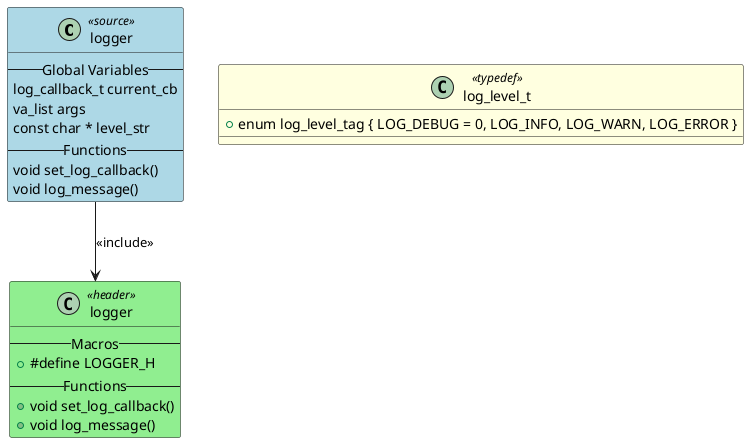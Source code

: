 @startuml logger

class "logger" as LOGGER <<source>> #LightBlue
{
    -- Global Variables --
    log_callback_t current_cb
    va_list args
    const char * level_str
    -- Functions --
    void set_log_callback()
    void log_message()
}

class "logger" as HEADER_LOGGER <<header>> #LightGreen
{
    -- Macros --
    + #define LOGGER_H
    -- Functions --
    + void set_log_callback()
    + void log_message()
}

class "log_level_t" as TYPEDEF_LOG_LEVEL_T <<typedef>> #LightYellow
{
    + enum log_level_tag { LOG_DEBUG = 0, LOG_INFO, LOG_WARN, LOG_ERROR }
}

LOGGER --> HEADER_LOGGER : <<include>>

@enduml